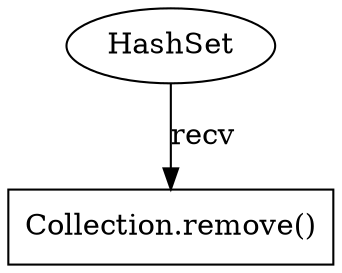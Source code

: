 digraph "9152" {
1 [label="Collection.remove()" shape=box]
2 [label="HashSet" shape=ellipse]
2 -> 1 [label="recv"];
}